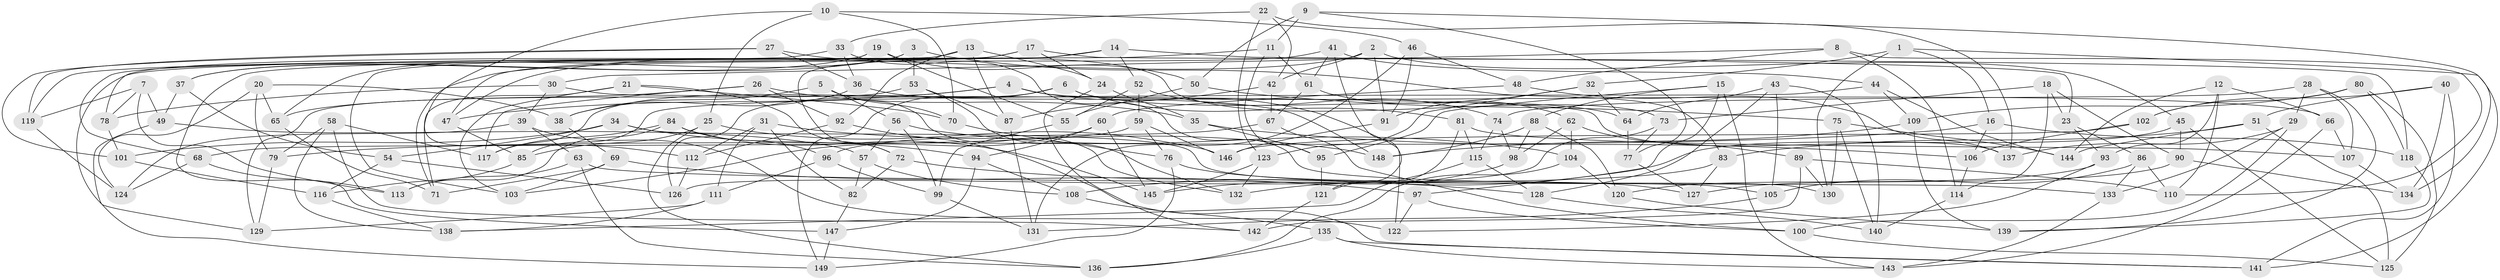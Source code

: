 // coarse degree distribution, {8: 0.02857142857142857, 12: 0.02857142857142857, 4: 0.8666666666666667, 11: 0.0380952380952381, 10: 0.01904761904761905, 3: 0.009523809523809525, 7: 0.009523809523809525}
// Generated by graph-tools (version 1.1) at 2025/53/03/04/25 22:53:39]
// undirected, 149 vertices, 298 edges
graph export_dot {
  node [color=gray90,style=filled];
  1;
  2;
  3;
  4;
  5;
  6;
  7;
  8;
  9;
  10;
  11;
  12;
  13;
  14;
  15;
  16;
  17;
  18;
  19;
  20;
  21;
  22;
  23;
  24;
  25;
  26;
  27;
  28;
  29;
  30;
  31;
  32;
  33;
  34;
  35;
  36;
  37;
  38;
  39;
  40;
  41;
  42;
  43;
  44;
  45;
  46;
  47;
  48;
  49;
  50;
  51;
  52;
  53;
  54;
  55;
  56;
  57;
  58;
  59;
  60;
  61;
  62;
  63;
  64;
  65;
  66;
  67;
  68;
  69;
  70;
  71;
  72;
  73;
  74;
  75;
  76;
  77;
  78;
  79;
  80;
  81;
  82;
  83;
  84;
  85;
  86;
  87;
  88;
  89;
  90;
  91;
  92;
  93;
  94;
  95;
  96;
  97;
  98;
  99;
  100;
  101;
  102;
  103;
  104;
  105;
  106;
  107;
  108;
  109;
  110;
  111;
  112;
  113;
  114;
  115;
  116;
  117;
  118;
  119;
  120;
  121;
  122;
  123;
  124;
  125;
  126;
  127;
  128;
  129;
  130;
  131;
  132;
  133;
  134;
  135;
  136;
  137;
  138;
  139;
  140;
  141;
  142;
  143;
  144;
  145;
  146;
  147;
  148;
  149;
  1 -- 16;
  1 -- 32;
  1 -- 141;
  1 -- 130;
  2 -- 42;
  2 -- 91;
  2 -- 45;
  2 -- 47;
  3 -- 65;
  3 -- 83;
  3 -- 53;
  3 -- 37;
  4 -- 117;
  4 -- 122;
  4 -- 47;
  4 -- 66;
  5 -- 132;
  5 -- 70;
  5 -- 56;
  5 -- 38;
  6 -- 81;
  6 -- 149;
  6 -- 126;
  6 -- 64;
  7 -- 119;
  7 -- 49;
  7 -- 78;
  7 -- 113;
  8 -- 30;
  8 -- 110;
  8 -- 48;
  8 -- 114;
  9 -- 11;
  9 -- 50;
  9 -- 134;
  9 -- 77;
  10 -- 25;
  10 -- 112;
  10 -- 70;
  10 -- 46;
  11 -- 129;
  11 -- 95;
  11 -- 61;
  12 -- 66;
  12 -- 144;
  12 -- 93;
  12 -- 110;
  13 -- 24;
  13 -- 103;
  13 -- 87;
  13 -- 92;
  14 -- 23;
  14 -- 52;
  14 -- 147;
  14 -- 72;
  15 -- 95;
  15 -- 143;
  15 -- 88;
  15 -- 97;
  16 -- 118;
  16 -- 106;
  16 -- 79;
  17 -- 47;
  17 -- 78;
  17 -- 24;
  17 -- 118;
  18 -- 114;
  18 -- 90;
  18 -- 73;
  18 -- 23;
  19 -- 55;
  19 -- 50;
  19 -- 68;
  19 -- 37;
  20 -- 38;
  20 -- 65;
  20 -- 79;
  20 -- 124;
  21 -- 103;
  21 -- 72;
  21 -- 70;
  21 -- 71;
  22 -- 33;
  22 -- 123;
  22 -- 42;
  22 -- 137;
  23 -- 86;
  23 -- 93;
  24 -- 35;
  24 -- 142;
  25 -- 146;
  25 -- 85;
  25 -- 136;
  26 -- 117;
  26 -- 92;
  26 -- 65;
  26 -- 35;
  27 -- 101;
  27 -- 36;
  27 -- 73;
  27 -- 119;
  28 -- 74;
  28 -- 29;
  28 -- 139;
  28 -- 107;
  29 -- 133;
  29 -- 137;
  29 -- 100;
  30 -- 39;
  30 -- 78;
  30 -- 137;
  31 -- 82;
  31 -- 148;
  31 -- 112;
  31 -- 111;
  32 -- 64;
  32 -- 91;
  32 -- 123;
  33 -- 119;
  33 -- 36;
  33 -- 105;
  34 -- 94;
  34 -- 54;
  34 -- 101;
  34 -- 130;
  35 -- 106;
  35 -- 95;
  36 -- 38;
  36 -- 148;
  37 -- 54;
  37 -- 49;
  38 -- 69;
  39 -- 122;
  39 -- 124;
  39 -- 63;
  40 -- 51;
  40 -- 141;
  40 -- 134;
  40 -- 102;
  41 -- 61;
  41 -- 44;
  41 -- 121;
  41 -- 71;
  42 -- 87;
  42 -- 67;
  43 -- 64;
  43 -- 105;
  43 -- 140;
  43 -- 128;
  44 -- 144;
  44 -- 85;
  44 -- 109;
  45 -- 108;
  45 -- 90;
  45 -- 125;
  46 -- 48;
  46 -- 91;
  46 -- 131;
  47 -- 85;
  48 -- 137;
  48 -- 60;
  49 -- 149;
  49 -- 57;
  50 -- 55;
  50 -- 75;
  51 -- 83;
  51 -- 125;
  51 -- 144;
  52 -- 55;
  52 -- 74;
  52 -- 59;
  53 -- 87;
  53 -- 132;
  53 -- 129;
  54 -- 116;
  54 -- 126;
  55 -- 99;
  56 -- 57;
  56 -- 99;
  56 -- 104;
  57 -- 108;
  57 -- 82;
  58 -- 79;
  58 -- 138;
  58 -- 117;
  58 -- 142;
  59 -- 76;
  59 -- 68;
  59 -- 146;
  60 -- 145;
  60 -- 94;
  60 -- 103;
  61 -- 67;
  61 -- 62;
  62 -- 89;
  62 -- 104;
  62 -- 98;
  63 -- 136;
  63 -- 133;
  63 -- 113;
  64 -- 77;
  65 -- 71;
  66 -- 143;
  66 -- 107;
  67 -- 96;
  67 -- 100;
  68 -- 113;
  68 -- 124;
  69 -- 103;
  69 -- 97;
  69 -- 71;
  70 -- 76;
  72 -- 128;
  72 -- 82;
  73 -- 77;
  73 -- 126;
  74 -- 98;
  74 -- 115;
  75 -- 140;
  75 -- 130;
  75 -- 144;
  76 -- 149;
  76 -- 127;
  77 -- 127;
  78 -- 101;
  79 -- 129;
  80 -- 125;
  80 -- 102;
  80 -- 118;
  80 -- 109;
  81 -- 115;
  81 -- 121;
  81 -- 107;
  82 -- 147;
  83 -- 127;
  83 -- 132;
  84 -- 96;
  84 -- 117;
  84 -- 113;
  84 -- 145;
  85 -- 116;
  86 -- 133;
  86 -- 110;
  86 -- 105;
  87 -- 131;
  88 -- 148;
  88 -- 120;
  88 -- 98;
  89 -- 110;
  89 -- 130;
  89 -- 142;
  90 -- 127;
  90 -- 134;
  91 -- 146;
  92 -- 112;
  92 -- 141;
  93 -- 120;
  93 -- 122;
  94 -- 147;
  94 -- 108;
  95 -- 121;
  96 -- 99;
  96 -- 111;
  97 -- 122;
  97 -- 100;
  98 -- 145;
  99 -- 131;
  100 -- 125;
  101 -- 116;
  102 -- 146;
  102 -- 106;
  104 -- 120;
  104 -- 136;
  105 -- 131;
  106 -- 114;
  107 -- 134;
  108 -- 135;
  109 -- 139;
  109 -- 148;
  111 -- 129;
  111 -- 138;
  112 -- 126;
  114 -- 140;
  115 -- 128;
  115 -- 138;
  116 -- 138;
  118 -- 139;
  119 -- 124;
  120 -- 139;
  121 -- 142;
  123 -- 145;
  123 -- 132;
  128 -- 140;
  133 -- 143;
  135 -- 141;
  135 -- 136;
  135 -- 143;
  147 -- 149;
}
